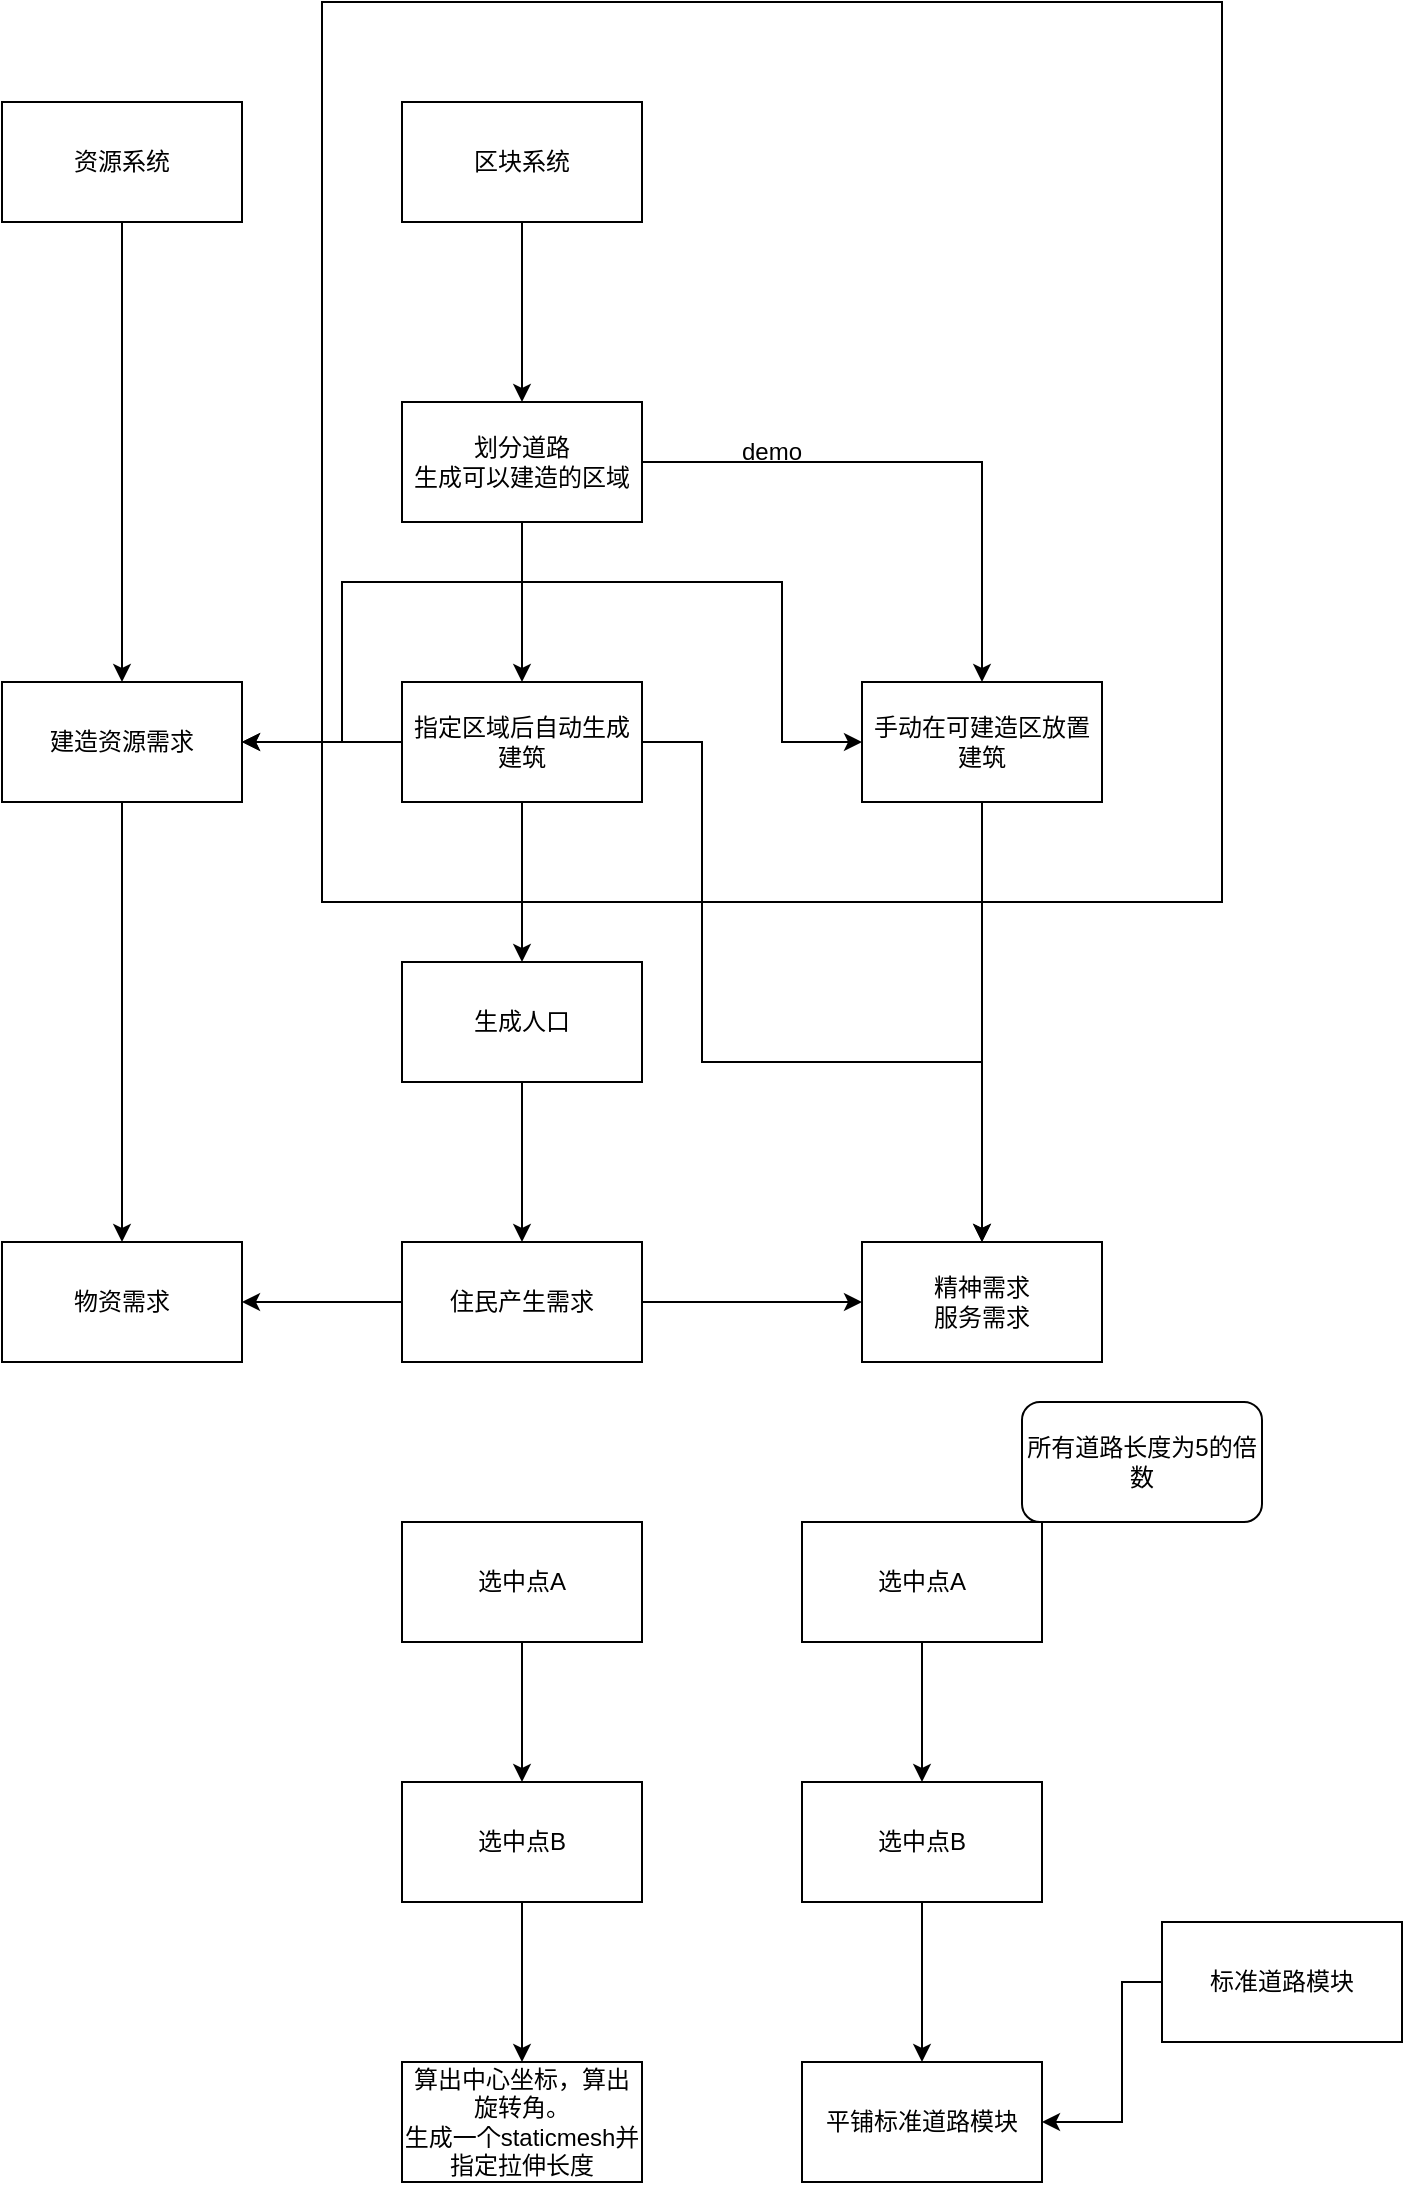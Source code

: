 <mxfile version="21.6.1" type="github">
  <diagram name="第 1 页" id="STJgJs8Hy84j43mIQOGK">
    <mxGraphModel dx="786" dy="845" grid="1" gridSize="10" guides="1" tooltips="1" connect="1" arrows="1" fold="1" page="1" pageScale="1" pageWidth="827" pageHeight="1169" math="0" shadow="0">
      <root>
        <mxCell id="0" />
        <mxCell id="1" parent="0" />
        <mxCell id="h9Y7QXtQHMgZYLagcVGw-30" value="demo" style="whiteSpace=wrap;html=1;aspect=fixed;" vertex="1" parent="1">
          <mxGeometry x="240" y="10" width="450" height="450" as="geometry" />
        </mxCell>
        <mxCell id="h9Y7QXtQHMgZYLagcVGw-1" value="区块系统" style="rounded=0;whiteSpace=wrap;html=1;" vertex="1" parent="1">
          <mxGeometry x="280" y="60" width="120" height="60" as="geometry" />
        </mxCell>
        <mxCell id="h9Y7QXtQHMgZYLagcVGw-6" value="" style="edgeStyle=orthogonalEdgeStyle;rounded=0;orthogonalLoop=1;jettySize=auto;html=1;" edge="1" parent="1" source="h9Y7QXtQHMgZYLagcVGw-2" target="h9Y7QXtQHMgZYLagcVGw-5">
          <mxGeometry relative="1" as="geometry" />
        </mxCell>
        <mxCell id="h9Y7QXtQHMgZYLagcVGw-8" value="" style="edgeStyle=orthogonalEdgeStyle;rounded=0;orthogonalLoop=1;jettySize=auto;html=1;" edge="1" parent="1" source="h9Y7QXtQHMgZYLagcVGw-2" target="h9Y7QXtQHMgZYLagcVGw-7">
          <mxGeometry relative="1" as="geometry" />
        </mxCell>
        <mxCell id="h9Y7QXtQHMgZYLagcVGw-2" value="划分道路&lt;br&gt;生成可以建造的区域" style="rounded=0;whiteSpace=wrap;html=1;" vertex="1" parent="1">
          <mxGeometry x="280" y="210" width="120" height="60" as="geometry" />
        </mxCell>
        <mxCell id="h9Y7QXtQHMgZYLagcVGw-4" value="" style="endArrow=classic;html=1;rounded=0;exitX=0.5;exitY=1;exitDx=0;exitDy=0;entryX=0.5;entryY=0;entryDx=0;entryDy=0;" edge="1" parent="1" source="h9Y7QXtQHMgZYLagcVGw-1" target="h9Y7QXtQHMgZYLagcVGw-2">
          <mxGeometry width="50" height="50" relative="1" as="geometry">
            <mxPoint x="380" y="380" as="sourcePoint" />
            <mxPoint x="430" y="330" as="targetPoint" />
          </mxGeometry>
        </mxCell>
        <mxCell id="h9Y7QXtQHMgZYLagcVGw-11" value="" style="edgeStyle=orthogonalEdgeStyle;rounded=0;orthogonalLoop=1;jettySize=auto;html=1;" edge="1" parent="1" source="h9Y7QXtQHMgZYLagcVGw-5" target="h9Y7QXtQHMgZYLagcVGw-10">
          <mxGeometry relative="1" as="geometry" />
        </mxCell>
        <mxCell id="h9Y7QXtQHMgZYLagcVGw-21" value="" style="edgeStyle=orthogonalEdgeStyle;rounded=0;orthogonalLoop=1;jettySize=auto;html=1;" edge="1" parent="1" source="h9Y7QXtQHMgZYLagcVGw-5" target="h9Y7QXtQHMgZYLagcVGw-20">
          <mxGeometry relative="1" as="geometry" />
        </mxCell>
        <mxCell id="h9Y7QXtQHMgZYLagcVGw-5" value="指定区域后自动生成建筑" style="whiteSpace=wrap;html=1;rounded=0;" vertex="1" parent="1">
          <mxGeometry x="280" y="350" width="120" height="60" as="geometry" />
        </mxCell>
        <mxCell id="h9Y7QXtQHMgZYLagcVGw-7" value="手动在可建造区放置建筑" style="whiteSpace=wrap;html=1;rounded=0;" vertex="1" parent="1">
          <mxGeometry x="510" y="350" width="120" height="60" as="geometry" />
        </mxCell>
        <mxCell id="h9Y7QXtQHMgZYLagcVGw-13" value="" style="edgeStyle=orthogonalEdgeStyle;rounded=0;orthogonalLoop=1;jettySize=auto;html=1;" edge="1" parent="1" source="h9Y7QXtQHMgZYLagcVGw-10" target="h9Y7QXtQHMgZYLagcVGw-12">
          <mxGeometry relative="1" as="geometry" />
        </mxCell>
        <mxCell id="h9Y7QXtQHMgZYLagcVGw-10" value="生成人口" style="whiteSpace=wrap;html=1;rounded=0;" vertex="1" parent="1">
          <mxGeometry x="280" y="490" width="120" height="60" as="geometry" />
        </mxCell>
        <mxCell id="h9Y7QXtQHMgZYLagcVGw-19" value="" style="edgeStyle=orthogonalEdgeStyle;rounded=0;orthogonalLoop=1;jettySize=auto;html=1;" edge="1" parent="1" source="h9Y7QXtQHMgZYLagcVGw-12" target="h9Y7QXtQHMgZYLagcVGw-18">
          <mxGeometry relative="1" as="geometry" />
        </mxCell>
        <mxCell id="h9Y7QXtQHMgZYLagcVGw-27" value="" style="edgeStyle=orthogonalEdgeStyle;rounded=0;orthogonalLoop=1;jettySize=auto;html=1;" edge="1" parent="1" source="h9Y7QXtQHMgZYLagcVGw-12" target="h9Y7QXtQHMgZYLagcVGw-26">
          <mxGeometry relative="1" as="geometry" />
        </mxCell>
        <mxCell id="h9Y7QXtQHMgZYLagcVGw-12" value="住民产生需求" style="whiteSpace=wrap;html=1;rounded=0;" vertex="1" parent="1">
          <mxGeometry x="280" y="630" width="120" height="60" as="geometry" />
        </mxCell>
        <mxCell id="h9Y7QXtQHMgZYLagcVGw-16" value="资源系统" style="rounded=0;whiteSpace=wrap;html=1;" vertex="1" parent="1">
          <mxGeometry x="80" y="60" width="120" height="60" as="geometry" />
        </mxCell>
        <mxCell id="h9Y7QXtQHMgZYLagcVGw-18" value="物资需求" style="whiteSpace=wrap;html=1;rounded=0;" vertex="1" parent="1">
          <mxGeometry x="80" y="630" width="120" height="60" as="geometry" />
        </mxCell>
        <mxCell id="h9Y7QXtQHMgZYLagcVGw-20" value="建造资源需求" style="whiteSpace=wrap;html=1;rounded=0;" vertex="1" parent="1">
          <mxGeometry x="80" y="350" width="120" height="60" as="geometry" />
        </mxCell>
        <mxCell id="h9Y7QXtQHMgZYLagcVGw-22" value="" style="endArrow=classic;startArrow=classic;html=1;rounded=0;exitX=1;exitY=0.5;exitDx=0;exitDy=0;entryX=0;entryY=0.5;entryDx=0;entryDy=0;" edge="1" parent="1" source="h9Y7QXtQHMgZYLagcVGw-20" target="h9Y7QXtQHMgZYLagcVGw-7">
          <mxGeometry width="50" height="50" relative="1" as="geometry">
            <mxPoint x="370" y="360" as="sourcePoint" />
            <mxPoint x="420" y="310" as="targetPoint" />
            <Array as="points">
              <mxPoint x="250" y="380" />
              <mxPoint x="250" y="300" />
              <mxPoint x="360" y="300" />
              <mxPoint x="470" y="300" />
              <mxPoint x="470" y="380" />
            </Array>
          </mxGeometry>
        </mxCell>
        <mxCell id="h9Y7QXtQHMgZYLagcVGw-23" value="" style="endArrow=classic;html=1;rounded=0;exitX=0.5;exitY=1;exitDx=0;exitDy=0;entryX=0.5;entryY=0;entryDx=0;entryDy=0;" edge="1" parent="1" source="h9Y7QXtQHMgZYLagcVGw-16" target="h9Y7QXtQHMgZYLagcVGw-20">
          <mxGeometry width="50" height="50" relative="1" as="geometry">
            <mxPoint x="370" y="360" as="sourcePoint" />
            <mxPoint x="420" y="310" as="targetPoint" />
          </mxGeometry>
        </mxCell>
        <mxCell id="h9Y7QXtQHMgZYLagcVGw-24" value="" style="endArrow=classic;html=1;rounded=0;exitX=0.5;exitY=1;exitDx=0;exitDy=0;entryX=0.5;entryY=0;entryDx=0;entryDy=0;" edge="1" parent="1" source="h9Y7QXtQHMgZYLagcVGw-20" target="h9Y7QXtQHMgZYLagcVGw-18">
          <mxGeometry width="50" height="50" relative="1" as="geometry">
            <mxPoint x="370" y="560" as="sourcePoint" />
            <mxPoint x="420" y="510" as="targetPoint" />
          </mxGeometry>
        </mxCell>
        <mxCell id="h9Y7QXtQHMgZYLagcVGw-26" value="精神需求&lt;br&gt;服务需求" style="whiteSpace=wrap;html=1;rounded=0;" vertex="1" parent="1">
          <mxGeometry x="510" y="630" width="120" height="60" as="geometry" />
        </mxCell>
        <mxCell id="h9Y7QXtQHMgZYLagcVGw-28" value="" style="endArrow=classic;html=1;rounded=0;exitX=1;exitY=0.5;exitDx=0;exitDy=0;entryX=0.5;entryY=0;entryDx=0;entryDy=0;" edge="1" parent="1" source="h9Y7QXtQHMgZYLagcVGw-5" target="h9Y7QXtQHMgZYLagcVGw-26">
          <mxGeometry width="50" height="50" relative="1" as="geometry">
            <mxPoint x="400" y="660" as="sourcePoint" />
            <mxPoint x="450" y="610" as="targetPoint" />
            <Array as="points">
              <mxPoint x="430" y="380" />
              <mxPoint x="430" y="540" />
              <mxPoint x="570" y="540" />
            </Array>
          </mxGeometry>
        </mxCell>
        <mxCell id="h9Y7QXtQHMgZYLagcVGw-29" value="" style="endArrow=classic;html=1;rounded=0;exitX=0.5;exitY=1;exitDx=0;exitDy=0;" edge="1" parent="1" source="h9Y7QXtQHMgZYLagcVGw-7">
          <mxGeometry width="50" height="50" relative="1" as="geometry">
            <mxPoint x="400" y="560" as="sourcePoint" />
            <mxPoint x="570" y="630" as="targetPoint" />
          </mxGeometry>
        </mxCell>
        <mxCell id="h9Y7QXtQHMgZYLagcVGw-33" value="" style="edgeStyle=orthogonalEdgeStyle;rounded=0;orthogonalLoop=1;jettySize=auto;html=1;" edge="1" parent="1" source="h9Y7QXtQHMgZYLagcVGw-31" target="h9Y7QXtQHMgZYLagcVGw-32">
          <mxGeometry relative="1" as="geometry" />
        </mxCell>
        <mxCell id="h9Y7QXtQHMgZYLagcVGw-31" value="选中点A" style="rounded=0;whiteSpace=wrap;html=1;" vertex="1" parent="1">
          <mxGeometry x="280" y="770" width="120" height="60" as="geometry" />
        </mxCell>
        <mxCell id="h9Y7QXtQHMgZYLagcVGw-35" value="" style="edgeStyle=orthogonalEdgeStyle;rounded=0;orthogonalLoop=1;jettySize=auto;html=1;" edge="1" parent="1" source="h9Y7QXtQHMgZYLagcVGw-32" target="h9Y7QXtQHMgZYLagcVGw-34">
          <mxGeometry relative="1" as="geometry" />
        </mxCell>
        <mxCell id="h9Y7QXtQHMgZYLagcVGw-32" value="选中点B" style="whiteSpace=wrap;html=1;rounded=0;" vertex="1" parent="1">
          <mxGeometry x="280" y="900" width="120" height="60" as="geometry" />
        </mxCell>
        <mxCell id="h9Y7QXtQHMgZYLagcVGw-34" value="算出中心坐标，算出旋转角。&lt;br&gt;生成一个staticmesh并指定拉伸长度" style="whiteSpace=wrap;html=1;rounded=0;" vertex="1" parent="1">
          <mxGeometry x="280" y="1040" width="120" height="60" as="geometry" />
        </mxCell>
        <mxCell id="h9Y7QXtQHMgZYLagcVGw-36" value="" style="edgeStyle=orthogonalEdgeStyle;rounded=0;orthogonalLoop=1;jettySize=auto;html=1;" edge="1" parent="1" source="h9Y7QXtQHMgZYLagcVGw-37" target="h9Y7QXtQHMgZYLagcVGw-38">
          <mxGeometry relative="1" as="geometry" />
        </mxCell>
        <mxCell id="h9Y7QXtQHMgZYLagcVGw-37" value="选中点A" style="rounded=0;whiteSpace=wrap;html=1;" vertex="1" parent="1">
          <mxGeometry x="480" y="770" width="120" height="60" as="geometry" />
        </mxCell>
        <mxCell id="h9Y7QXtQHMgZYLagcVGw-38" value="选中点B" style="whiteSpace=wrap;html=1;rounded=0;" vertex="1" parent="1">
          <mxGeometry x="480" y="900" width="120" height="60" as="geometry" />
        </mxCell>
        <mxCell id="h9Y7QXtQHMgZYLagcVGw-40" value="标准道路模块" style="rounded=0;whiteSpace=wrap;html=1;" vertex="1" parent="1">
          <mxGeometry x="660" y="970" width="120" height="60" as="geometry" />
        </mxCell>
        <mxCell id="h9Y7QXtQHMgZYLagcVGw-41" value="所有道路长度为5的倍数" style="rounded=1;whiteSpace=wrap;html=1;" vertex="1" parent="1">
          <mxGeometry x="590" y="710" width="120" height="60" as="geometry" />
        </mxCell>
        <mxCell id="h9Y7QXtQHMgZYLagcVGw-42" value="平铺标准道路模块" style="rounded=0;whiteSpace=wrap;html=1;" vertex="1" parent="1">
          <mxGeometry x="480" y="1040" width="120" height="60" as="geometry" />
        </mxCell>
        <mxCell id="h9Y7QXtQHMgZYLagcVGw-43" value="" style="endArrow=classic;html=1;rounded=0;exitX=0.5;exitY=1;exitDx=0;exitDy=0;entryX=0.5;entryY=0;entryDx=0;entryDy=0;" edge="1" parent="1" source="h9Y7QXtQHMgZYLagcVGw-38" target="h9Y7QXtQHMgZYLagcVGw-42">
          <mxGeometry width="50" height="50" relative="1" as="geometry">
            <mxPoint x="570" y="1010" as="sourcePoint" />
            <mxPoint x="620" y="960" as="targetPoint" />
          </mxGeometry>
        </mxCell>
        <mxCell id="h9Y7QXtQHMgZYLagcVGw-44" value="" style="endArrow=classic;html=1;rounded=0;exitX=0;exitY=0.5;exitDx=0;exitDy=0;entryX=1;entryY=0.5;entryDx=0;entryDy=0;" edge="1" parent="1" source="h9Y7QXtQHMgZYLagcVGw-40" target="h9Y7QXtQHMgZYLagcVGw-42">
          <mxGeometry width="50" height="50" relative="1" as="geometry">
            <mxPoint x="400" y="1110" as="sourcePoint" />
            <mxPoint x="540" y="1040" as="targetPoint" />
            <Array as="points">
              <mxPoint x="640" y="1000" />
              <mxPoint x="640" y="1070" />
            </Array>
          </mxGeometry>
        </mxCell>
      </root>
    </mxGraphModel>
  </diagram>
</mxfile>
